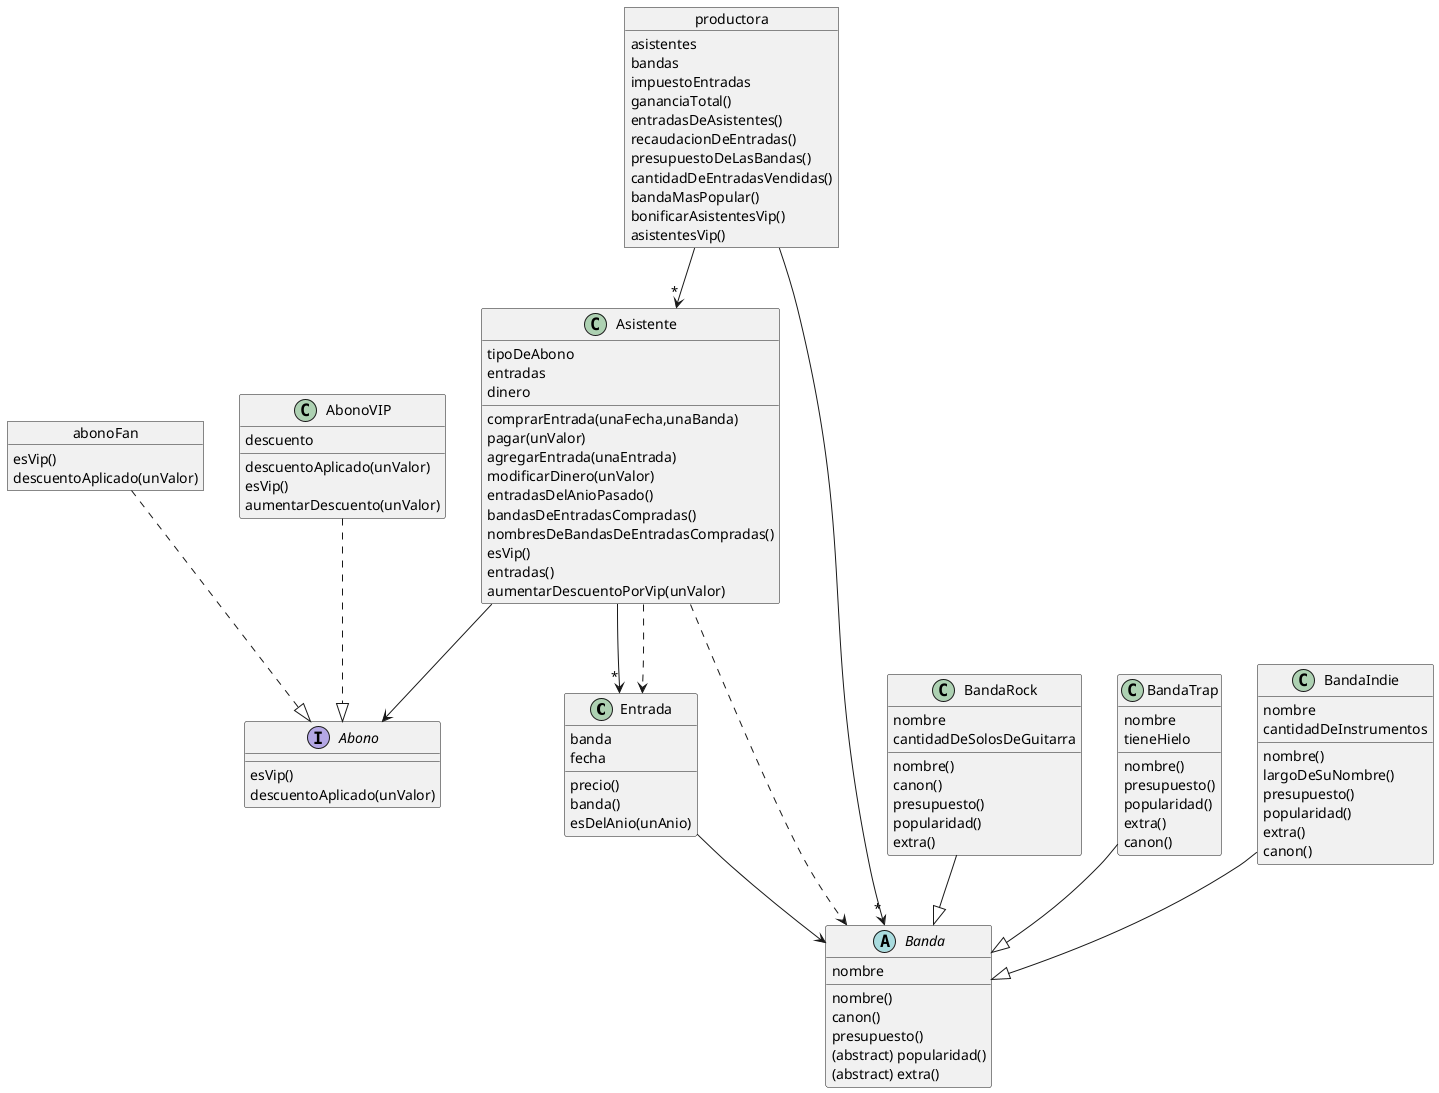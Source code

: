 @startuml

class Entrada{
    banda
    fecha
    precio()
    banda()
    esDelAnio(unAnio)
}

class Asistente{
    tipoDeAbono
    entradas
    dinero
    comprarEntrada(unaFecha,unaBanda)
    pagar(unValor)
    agregarEntrada(unaEntrada)
    modificarDinero(unValor)
    entradasDelAnioPasado()
    bandasDeEntradasCompradas()
    nombresDeBandasDeEntradasCompradas()
    esVip()
    entradas()
    aumentarDescuentoPorVip(unValor)
}

interface Abono{
    esVip()
    descuentoAplicado(unValor)
}

object abonoFan{
    esVip()
    descuentoAplicado(unValor)
}

class AbonoVIP{
    descuento
    descuentoAplicado(unValor)
    esVip()
    aumentarDescuento(unValor)
}

abstract class Banda{
    nombre
    nombre()
    canon()
    presupuesto()
    (abstract) popularidad()
    (abstract) extra()
}

class BandaRock{
    nombre
    cantidadDeSolosDeGuitarra
    nombre()
    canon()
    presupuesto()
    popularidad()
    extra()
}

class BandaTrap{
    nombre
    tieneHielo
    nombre()
    presupuesto()
    popularidad()
    extra()
    canon()
}

class BandaIndie{
    nombre
    cantidadDeInstrumentos
    nombre()
    largoDeSuNombre()
    presupuesto()
    popularidad()
    extra()
    canon()
}

object productora{
    asistentes
    bandas
    impuestoEntradas
    gananciaTotal()
    entradasDeAsistentes()
    recaudacionDeEntradas()
    presupuestoDeLasBandas()
    cantidadDeEntradasVendidas()
    bandaMasPopular()
    bonificarAsistentesVip()
    asistentesVip()
}

Entrada -->Banda
Asistente -->"*" Entrada
Asistente --> Abono
abonoFan ..|> Abono
AbonoVIP ..|> Abono
BandaRock --|> Banda
BandaTrap --|> Banda
BandaIndie --|> Banda
productora -->"*" Asistente
productora -->"*" Banda
Asistente ..> Banda
Asistente ..> Entrada

@enduml